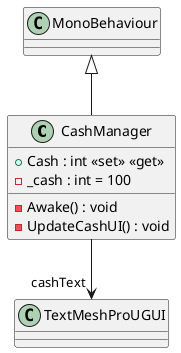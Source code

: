 @startuml
class CashManager {
    + Cash : int <<set>> <<get>>
    - _cash : int = 100
    - Awake() : void
    - UpdateCashUI() : void
}
MonoBehaviour <|-- CashManager
CashManager --> "cashText" TextMeshProUGUI
@enduml
